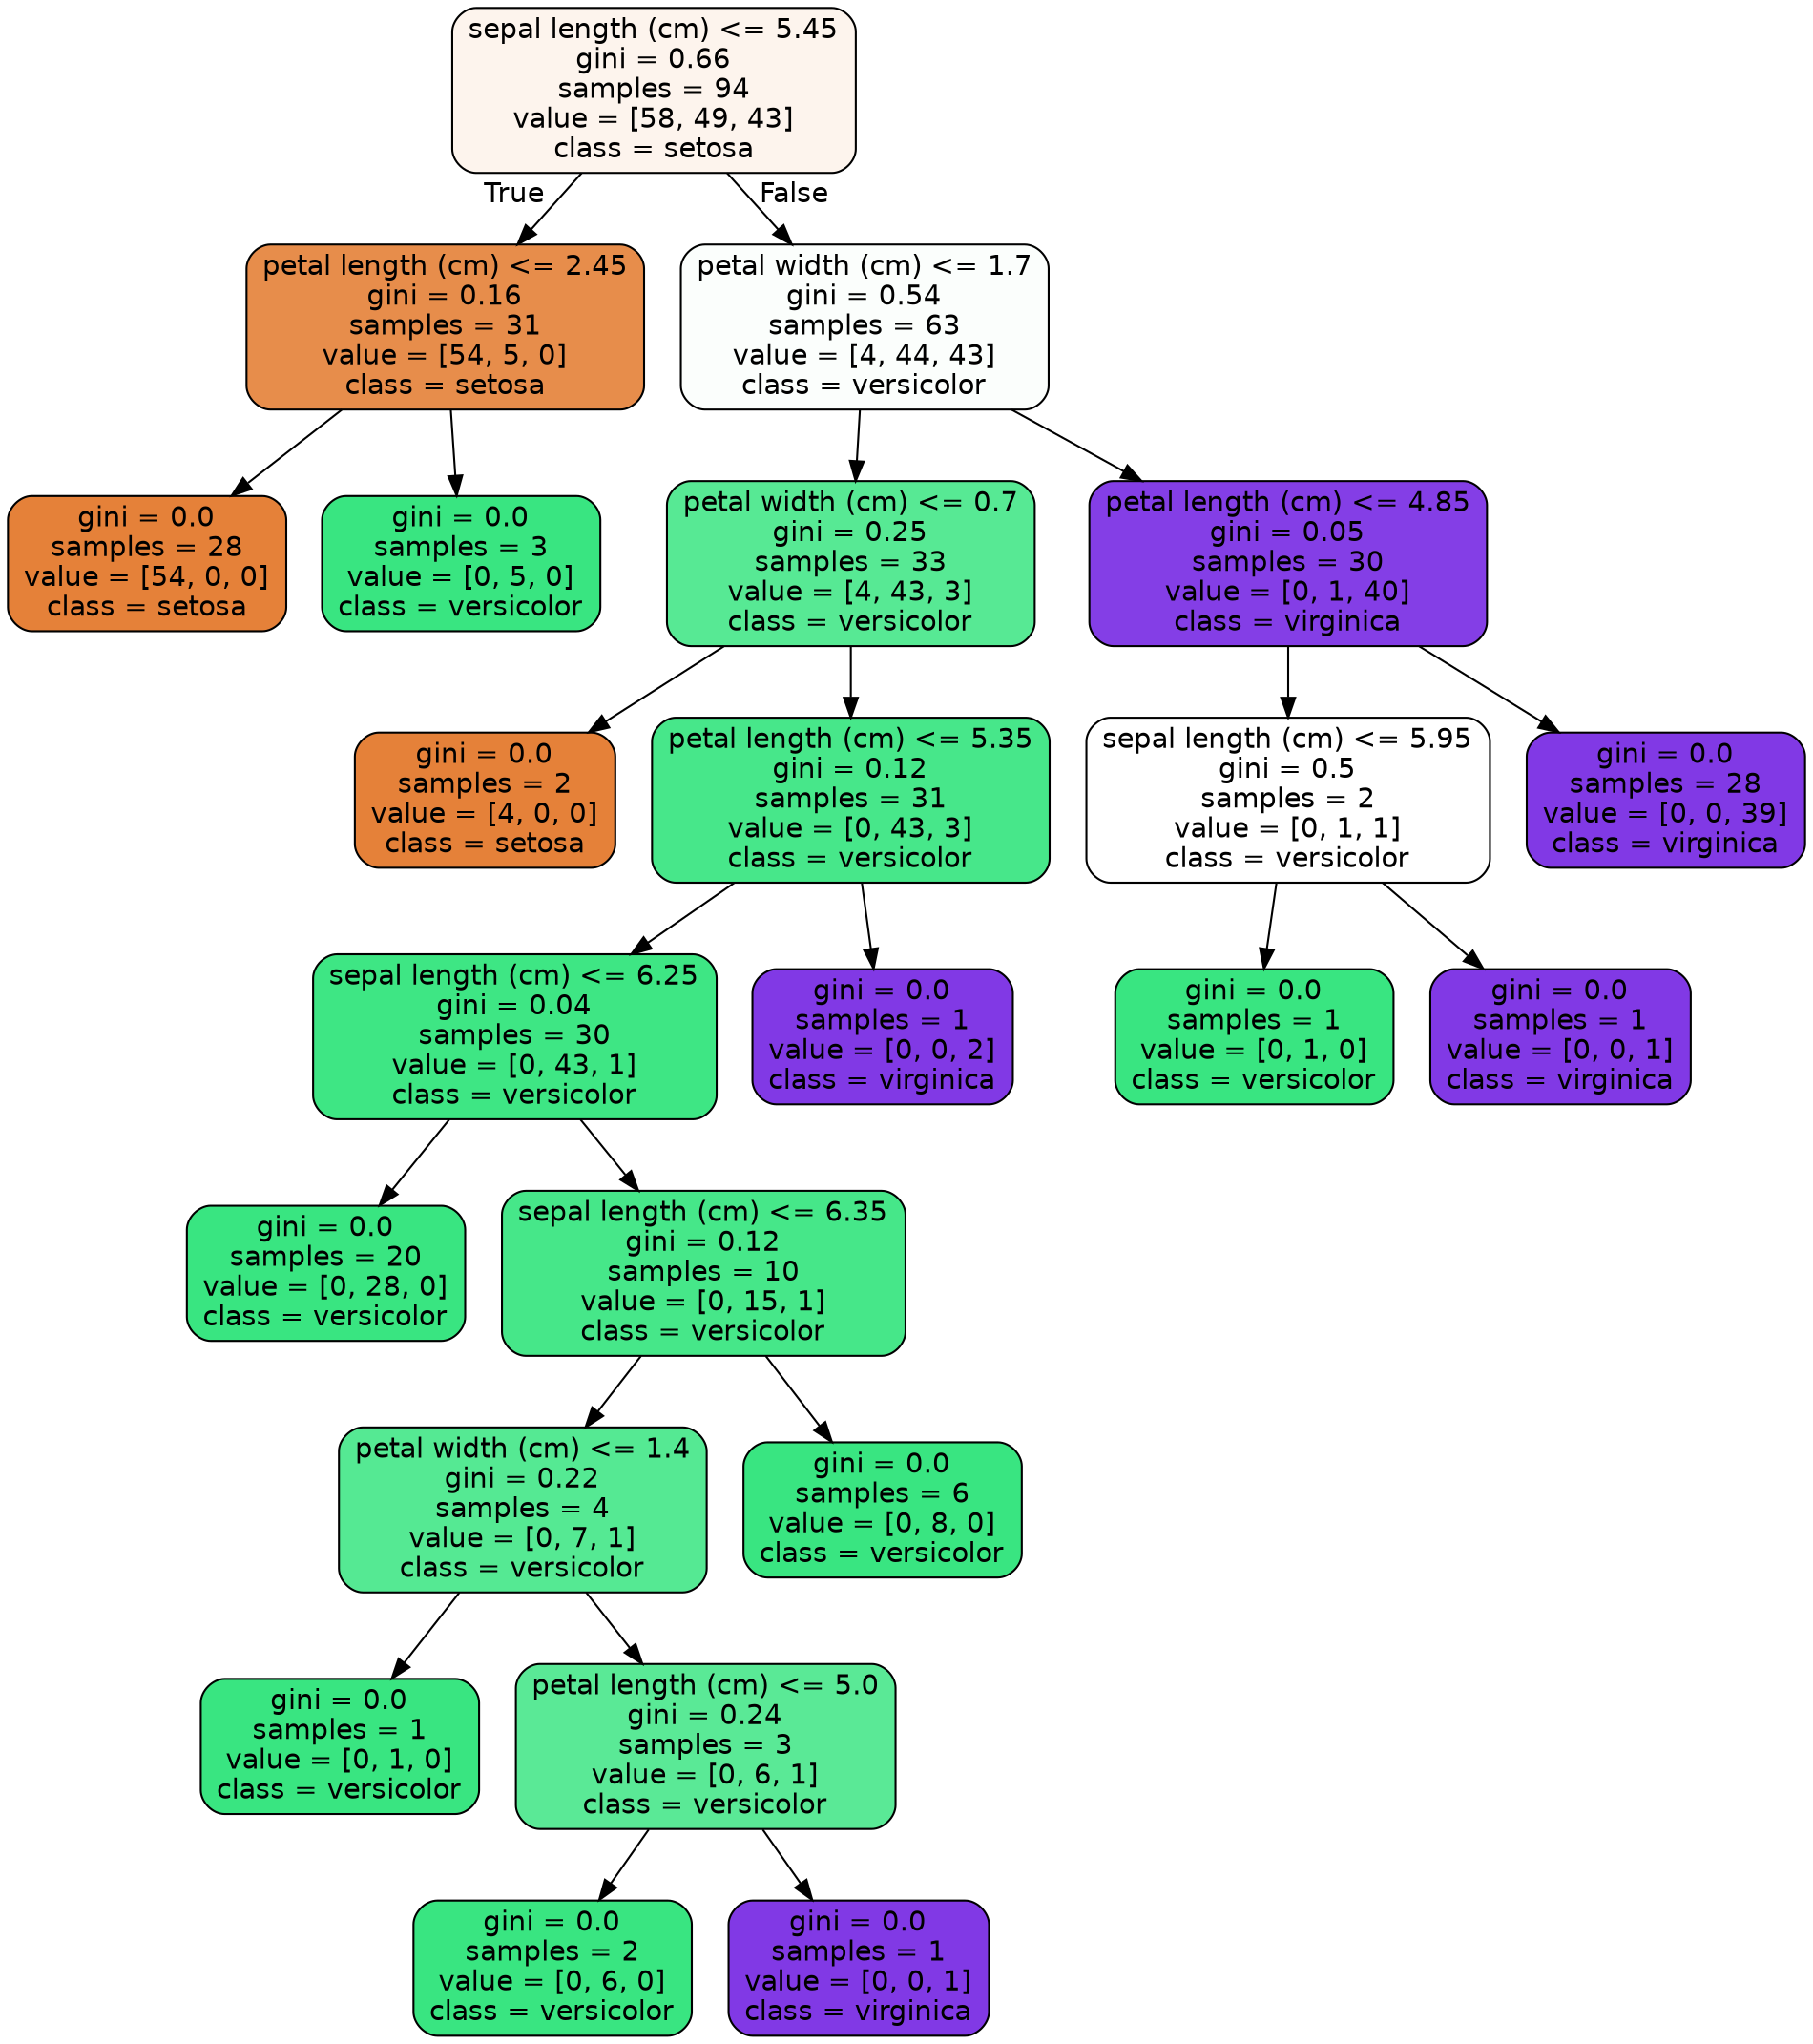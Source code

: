 digraph Tree {
node [shape=box, style="filled, rounded", color="black", fontname=helvetica] ;
edge [fontname=helvetica] ;
0 [label="sepal length (cm) <= 5.45\ngini = 0.66\nsamples = 94\nvalue = [58, 49, 43]\nclass = setosa", fillcolor="#fdf4ed"] ;
1 [label="petal length (cm) <= 2.45\ngini = 0.16\nsamples = 31\nvalue = [54, 5, 0]\nclass = setosa", fillcolor="#e78d4b"] ;
0 -> 1 [labeldistance=2.5, labelangle=45, headlabel="True"] ;
2 [label="gini = 0.0\nsamples = 28\nvalue = [54, 0, 0]\nclass = setosa", fillcolor="#e58139"] ;
1 -> 2 ;
3 [label="gini = 0.0\nsamples = 3\nvalue = [0, 5, 0]\nclass = versicolor", fillcolor="#39e581"] ;
1 -> 3 ;
4 [label="petal width (cm) <= 1.7\ngini = 0.54\nsamples = 63\nvalue = [4, 44, 43]\nclass = versicolor", fillcolor="#fbfefc"] ;
0 -> 4 [labeldistance=2.5, labelangle=-45, headlabel="False"] ;
5 [label="petal width (cm) <= 0.7\ngini = 0.25\nsamples = 33\nvalue = [4, 43, 3]\nclass = versicolor", fillcolor="#57e994"] ;
4 -> 5 ;
6 [label="gini = 0.0\nsamples = 2\nvalue = [4, 0, 0]\nclass = setosa", fillcolor="#e58139"] ;
5 -> 6 ;
7 [label="petal length (cm) <= 5.35\ngini = 0.12\nsamples = 31\nvalue = [0, 43, 3]\nclass = versicolor", fillcolor="#47e78a"] ;
5 -> 7 ;
8 [label="sepal length (cm) <= 6.25\ngini = 0.04\nsamples = 30\nvalue = [0, 43, 1]\nclass = versicolor", fillcolor="#3ee684"] ;
7 -> 8 ;
9 [label="gini = 0.0\nsamples = 20\nvalue = [0, 28, 0]\nclass = versicolor", fillcolor="#39e581"] ;
8 -> 9 ;
10 [label="sepal length (cm) <= 6.35\ngini = 0.12\nsamples = 10\nvalue = [0, 15, 1]\nclass = versicolor", fillcolor="#46e789"] ;
8 -> 10 ;
11 [label="petal width (cm) <= 1.4\ngini = 0.22\nsamples = 4\nvalue = [0, 7, 1]\nclass = versicolor", fillcolor="#55e993"] ;
10 -> 11 ;
12 [label="gini = 0.0\nsamples = 1\nvalue = [0, 1, 0]\nclass = versicolor", fillcolor="#39e581"] ;
11 -> 12 ;
13 [label="petal length (cm) <= 5.0\ngini = 0.24\nsamples = 3\nvalue = [0, 6, 1]\nclass = versicolor", fillcolor="#5ae996"] ;
11 -> 13 ;
14 [label="gini = 0.0\nsamples = 2\nvalue = [0, 6, 0]\nclass = versicolor", fillcolor="#39e581"] ;
13 -> 14 ;
15 [label="gini = 0.0\nsamples = 1\nvalue = [0, 0, 1]\nclass = virginica", fillcolor="#8139e5"] ;
13 -> 15 ;
16 [label="gini = 0.0\nsamples = 6\nvalue = [0, 8, 0]\nclass = versicolor", fillcolor="#39e581"] ;
10 -> 16 ;
17 [label="gini = 0.0\nsamples = 1\nvalue = [0, 0, 2]\nclass = virginica", fillcolor="#8139e5"] ;
7 -> 17 ;
18 [label="petal length (cm) <= 4.85\ngini = 0.05\nsamples = 30\nvalue = [0, 1, 40]\nclass = virginica", fillcolor="#843ee6"] ;
4 -> 18 ;
19 [label="sepal length (cm) <= 5.95\ngini = 0.5\nsamples = 2\nvalue = [0, 1, 1]\nclass = versicolor", fillcolor="#ffffff"] ;
18 -> 19 ;
20 [label="gini = 0.0\nsamples = 1\nvalue = [0, 1, 0]\nclass = versicolor", fillcolor="#39e581"] ;
19 -> 20 ;
21 [label="gini = 0.0\nsamples = 1\nvalue = [0, 0, 1]\nclass = virginica", fillcolor="#8139e5"] ;
19 -> 21 ;
22 [label="gini = 0.0\nsamples = 28\nvalue = [0, 0, 39]\nclass = virginica", fillcolor="#8139e5"] ;
18 -> 22 ;
}